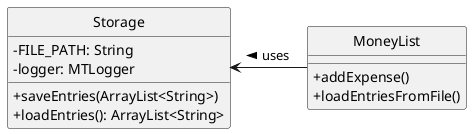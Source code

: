 @startuml Storage_ClassDiagram
hide circle
skinparam classAttributeIconSize 0

class Storage {
  - FILE_PATH: String
  - logger: MTLogger
  + saveEntries(ArrayList<String>)
  + loadEntries(): ArrayList<String>
}

class MoneyList {
  + addExpense()
  + loadEntriesFromFile()
}

Storage <- MoneyList : uses <
@enduml